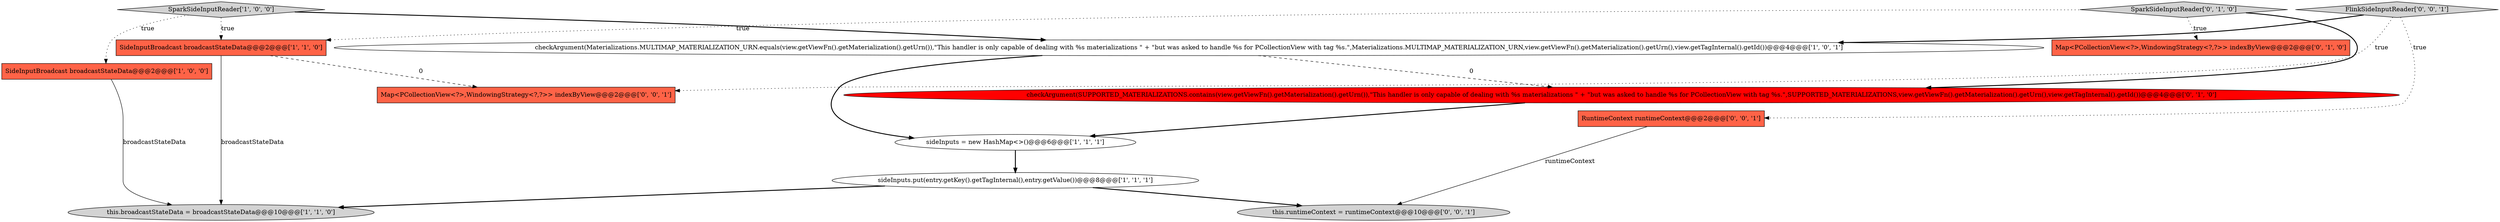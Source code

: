 digraph {
8 [style = filled, label = "checkArgument(SUPPORTED_MATERIALIZATIONS.contains(view.getViewFn().getMaterialization().getUrn()),\"This handler is only capable of dealing with %s materializations \" + \"but was asked to handle %s for PCollectionView with tag %s.\",SUPPORTED_MATERIALIZATIONS,view.getViewFn().getMaterialization().getUrn(),view.getTagInternal().getId())@@@4@@@['0', '1', '0']", fillcolor = red, shape = ellipse image = "AAA1AAABBB2BBB"];
13 [style = filled, label = "Map<PCollectionView<?>,WindowingStrategy<?,?>> indexByView@@@2@@@['0', '0', '1']", fillcolor = tomato, shape = box image = "AAA0AAABBB3BBB"];
9 [style = filled, label = "Map<PCollectionView<?>,WindowingStrategy<?,?>> indexByView@@@2@@@['0', '1', '0']", fillcolor = tomato, shape = box image = "AAA0AAABBB2BBB"];
3 [style = filled, label = "SparkSideInputReader['1', '0', '0']", fillcolor = lightgray, shape = diamond image = "AAA0AAABBB1BBB"];
2 [style = filled, label = "checkArgument(Materializations.MULTIMAP_MATERIALIZATION_URN.equals(view.getViewFn().getMaterialization().getUrn()),\"This handler is only capable of dealing with %s materializations \" + \"but was asked to handle %s for PCollectionView with tag %s.\",Materializations.MULTIMAP_MATERIALIZATION_URN,view.getViewFn().getMaterialization().getUrn(),view.getTagInternal().getId())@@@4@@@['1', '0', '1']", fillcolor = white, shape = ellipse image = "AAA0AAABBB1BBB"];
7 [style = filled, label = "SparkSideInputReader['0', '1', '0']", fillcolor = lightgray, shape = diamond image = "AAA0AAABBB2BBB"];
5 [style = filled, label = "sideInputs = new HashMap<>()@@@6@@@['1', '1', '1']", fillcolor = white, shape = ellipse image = "AAA0AAABBB1BBB"];
4 [style = filled, label = "SideInputBroadcast broadcastStateData@@@2@@@['1', '1', '0']", fillcolor = tomato, shape = box image = "AAA0AAABBB1BBB"];
1 [style = filled, label = "this.broadcastStateData = broadcastStateData@@@10@@@['1', '1', '0']", fillcolor = lightgray, shape = ellipse image = "AAA0AAABBB1BBB"];
12 [style = filled, label = "FlinkSideInputReader['0', '0', '1']", fillcolor = lightgray, shape = diamond image = "AAA0AAABBB3BBB"];
11 [style = filled, label = "this.runtimeContext = runtimeContext@@@10@@@['0', '0', '1']", fillcolor = lightgray, shape = ellipse image = "AAA0AAABBB3BBB"];
6 [style = filled, label = "sideInputs.put(entry.getKey().getTagInternal(),entry.getValue())@@@8@@@['1', '1', '1']", fillcolor = white, shape = ellipse image = "AAA0AAABBB1BBB"];
10 [style = filled, label = "RuntimeContext runtimeContext@@@2@@@['0', '0', '1']", fillcolor = tomato, shape = box image = "AAA0AAABBB3BBB"];
0 [style = filled, label = "SideInputBroadcast broadcastStateData@@@2@@@['1', '0', '0']", fillcolor = tomato, shape = box image = "AAA0AAABBB1BBB"];
4->1 [style = solid, label="broadcastStateData"];
6->1 [style = bold, label=""];
3->4 [style = dotted, label="true"];
12->2 [style = bold, label=""];
10->11 [style = solid, label="runtimeContext"];
12->13 [style = dotted, label="true"];
5->6 [style = bold, label=""];
3->2 [style = bold, label=""];
8->5 [style = bold, label=""];
0->1 [style = solid, label="broadcastStateData"];
7->8 [style = bold, label=""];
7->9 [style = dotted, label="true"];
12->10 [style = dotted, label="true"];
2->8 [style = dashed, label="0"];
4->13 [style = dashed, label="0"];
6->11 [style = bold, label=""];
7->4 [style = dotted, label="true"];
2->5 [style = bold, label=""];
3->0 [style = dotted, label="true"];
}
